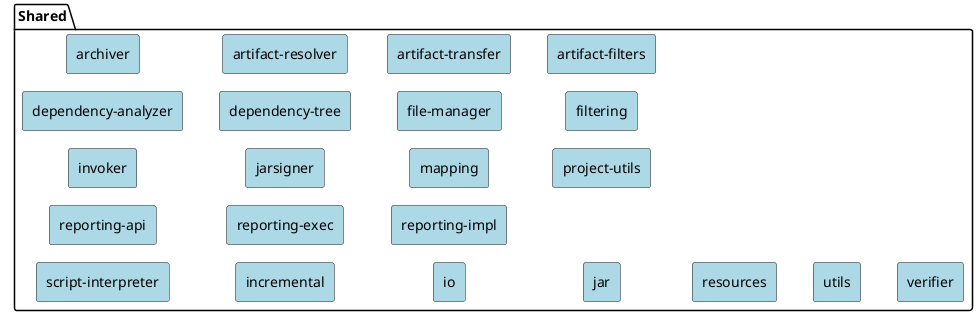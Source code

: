 /*
Licensed to the Apache Software Foundation (ASF) under one
or more contributor license agreements.  See the NOTICE file
distributed with this work for additional information
regarding copyright ownership.  The ASF licenses this file
to you under the Apache License, Version 2.0 (the
"License"); you may not use this file except in compliance
with the License.  You may obtain a copy of the License at

  http://www.apache.org/licenses/LICENSE-2.0

Unless required by applicable law or agreed to in writing,
software distributed under the License is distributed on an
"AS IS" BASIS, WITHOUT WARRANTIES OR CONDITIONS OF ANY
KIND, either express or implied.  See the License for the
specific language governing permissions and limitations
under the License.
*/
@startuml
!pragma layout smetana

<style>

    rectangle {
        BackgroundColor LightBlue
    }
}
</style>

package "Shared" {

left to right direction

  rectangle "archiver"
  rectangle "artifact-resolver"
  rectangle "artifact-transfer"
  rectangle "artifact-filters"
  rectangle "dependency-analyzer"
  rectangle "dependency-tree"
  rectangle "file-manager"
  rectangle "filtering"
  rectangle "invoker"
  rectangle "jarsigner"
  rectangle "mapping"
  rectangle "project-utils"
  rectangle "reporting-api"
  rectangle "reporting-exec"
  rectangle "reporting-impl"
  rectangle "script-interpreter"
  rectangle "incremental"
  rectangle "io"
  rectangle "jar"
  rectangle "resources"
  rectangle "utils"
  rectangle "verifier"
}

'hidden dependencies to change layout
"archiver" -[hidden]down- "artifact-resolver"
"artifact-resolver" -[hidden]down- "artifact-transfer"
"artifact-transfer" -[hidden]down- "artifact-filters"

"archiver"  -[hidden]left- "dependency-analyzer"
"dependency-analyzer" -[hidden]down- "dependency-tree"
"dependency-tree" -[hidden]down- "file-manager"
"file-manager" -[hidden]down- "filtering"

"dependency-analyzer" -[hidden]left- "invoker"
"invoker" -[hidden]down- "jarsigner"
"jarsigner" -[hidden]down- "mapping"
"mapping" -[hidden]down- "project-utils"

"invoker" -[hidden]left- "reporting-api"
"reporting-api" -[hidden]down- "reporting-exec"
"reporting-exec" -[hidden]down- "reporting-impl"

"reporting-api" -[hidden]left- "script-interpreter"
"script-interpreter" -[hidden]down- "incremental"
"incremental" -[hidden]down- "io"
"io" -[hidden]down- "jar"
"jar" -[hidden]down- "resources"
"resources" -[hidden]down- "utils"
"utils" -[hidden]down- "verifier"


url of "archiver" is [[https://github.com/apache/maven-archiver]]
url of "artifact-resolver" is [[https://github.com/apache/maven-resolver]]
url of "artifact-transfer" is [[https://github.com/apache/maven-artifact-transfer]]
url of "artifact-filters" is [[https://github.com/apache/maven-common-artifact-filters]]
url of "dependency-analyzer" is [[https://github.com/apache/maven-dependency-analyzer]]
url of "dependency-tree" is [[https://github.com/apache/maven-dependency-tree]]
url of "file-manager" is [[https://github.com/apache/maven-file-management]]
url of "filtering" is [[https://github.com/apache/maven-filtering]]
url of "invoker" is [[https://github.com/apache/maven-invoker]]
url of "jarsigner" is [[https://github.com/apache/maven-jarsigner]]
url of "mapping" is [[https://github.com/apache/maven-mapping]]
url of "project-utils" is [[https://github.com/apache/maven-project-utils]]
url of "reporting-api" is [[https://github.com/apache/maven-reporting-api]]
url of "reporting-exec" is [[https://github.com/apache/maven-reporting-exec]]
url of "reporting-impl" is [[https://github.com/apache/maven-reporting-impl]]
url of "script-interpreter" is [[https://github.com/apache/maven-script-interpreter]]
url of "incremental" is [[https://github.com/apache/maven-shared-incremental]]
url of "io" is [[https://github.com/apache/maven-shared-io]]
url of "jar" is [[https://github.com/apache/maven-shared-jar]]
url of "resources" is [[https://github.com/apache/maven-shared-resources]]
url of "utils" is [[https://github.com/apache/maven-shared-utils]]
url of "verifier" is [[https://github.com/apache/maven-verifier]]
@enduml

